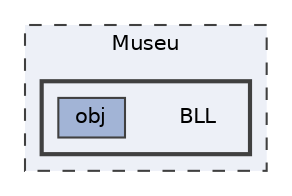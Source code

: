 digraph "Museu/BLL"
{
 // LATEX_PDF_SIZE
  bgcolor="transparent";
  edge [fontname=Helvetica,fontsize=10,labelfontname=Helvetica,labelfontsize=10];
  node [fontname=Helvetica,fontsize=10,shape=box,height=0.2,width=0.4];
  compound=true
  subgraph clusterdir_b3f9f405287b382f5bbb59a78ba688aa {
    graph [ bgcolor="#edf0f7", pencolor="grey25", label="Museu", fontname=Helvetica,fontsize=10 style="filled,dashed", URL="dir_b3f9f405287b382f5bbb59a78ba688aa.html",tooltip=""]
  subgraph clusterdir_f908b569f6cec4818d953551f144cd89 {
    graph [ bgcolor="#edf0f7", pencolor="grey25", label="", fontname=Helvetica,fontsize=10 style="filled,bold", URL="dir_f908b569f6cec4818d953551f144cd89.html",tooltip=""]
    dir_f908b569f6cec4818d953551f144cd89 [shape=plaintext, label="BLL"];
  dir_71b631baccf9128bb23df50730998f8e [label="obj", fillcolor="#a2b4d6", color="grey25", style="filled", URL="dir_71b631baccf9128bb23df50730998f8e.html",tooltip=""];
  }
  }
}
